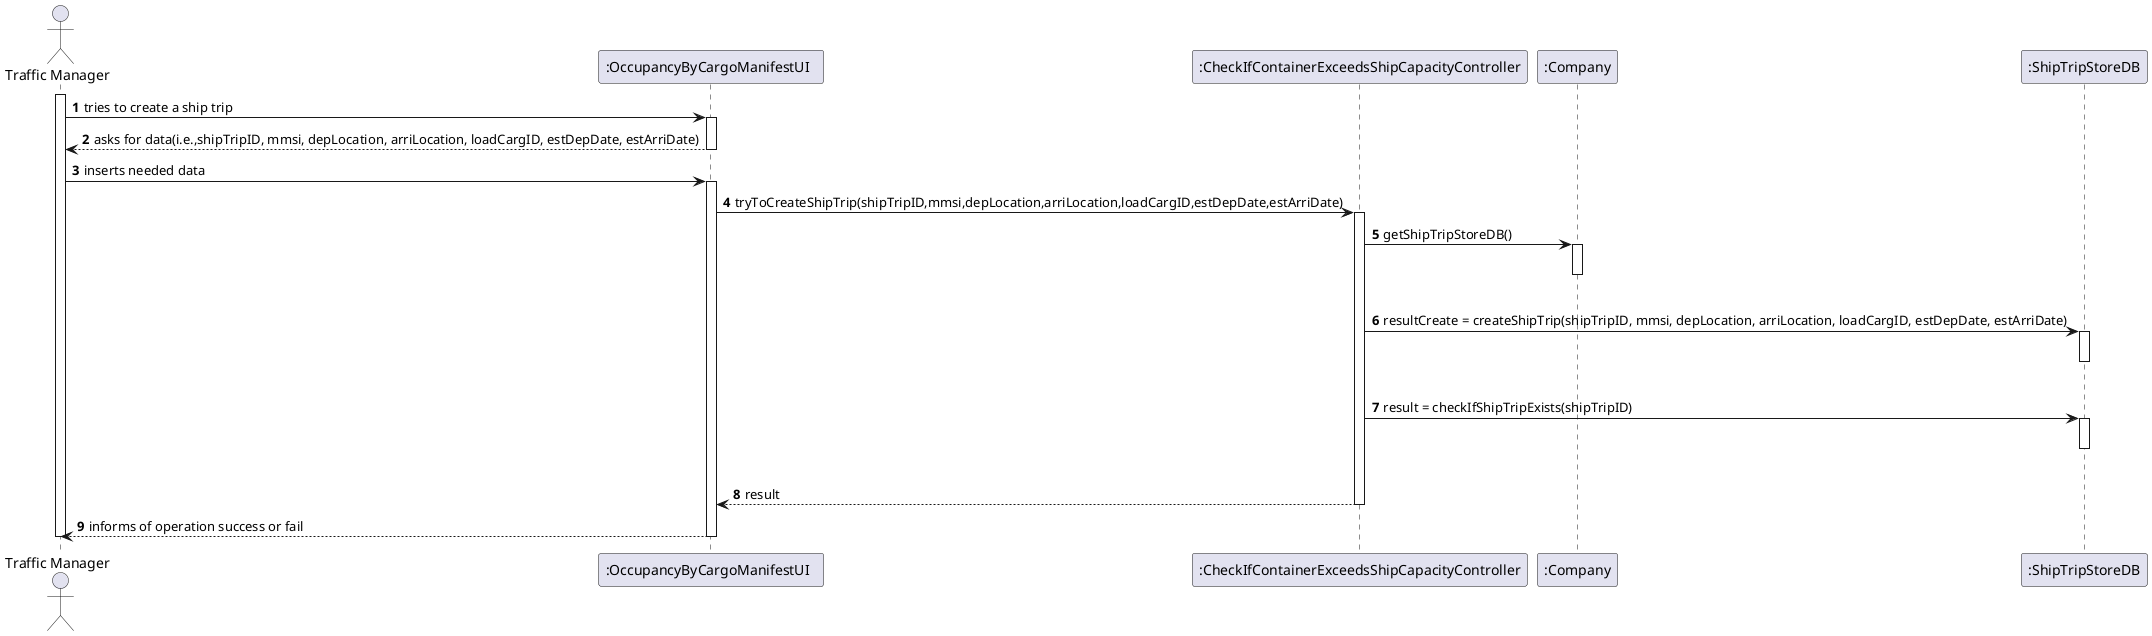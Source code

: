 @startuml
autonumber
'hide footbox
actor "Traffic Manager" as SC
participant ":OccupancyByCargoManifestUI  " as UI
participant ":CheckIfContainerExceedsShipCapacityController" as CTRL
participant ":Company" as CMP
participant ":ShipTripStoreDB" as CMS

activate SC
SC -> UI : tries to create a ship trip
activate UI
UI --> SC : asks for data(i.e.,shipTripID, mmsi, depLocation, arriLocation, loadCargID, estDepDate, estArriDate)
deactivate UI
SC -> UI : inserts needed data
activate UI
UI -> CTRL : tryToCreateShipTrip(shipTripID,mmsi,depLocation,arriLocation,loadCargID,estDepDate,estArriDate)
activate CTRL
CTRL -> CMP : getShipTripStoreDB()
activate CMP
|||
deactivate CMP
CTRL -> CMS : resultCreate = createShipTrip(shipTripID, mmsi, depLocation, arriLocation, loadCargID, estDepDate, estArriDate)
activate CMS
|||
deactivate CMS
CTRL -> CMS : result = checkIfShipTripExists(shipTripID)
activate CMS
|||
deactivate CMS
CTRL --> UI : result
deactivate CTRL
UI --> SC : informs of operation success or fail
deactivate UI
deactivate SC

@enduml
